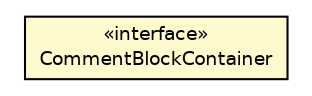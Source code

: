 #!/usr/local/bin/dot
#
# Class diagram 
# Generated by UMLGraph version 5.2 (http://www.umlgraph.org/)
#

digraph G {
	edge [fontname="Helvetica",fontsize=10,labelfontname="Helvetica",labelfontsize=10];
	node [fontname="Helvetica",fontsize=10,shape=plaintext];
	nodesep=0.25;
	ranksep=0.5;
	// chameleon.core.comment.CommentBlockContainer
	c4682 [label=<<table title="chameleon.core.comment.CommentBlockContainer" border="0" cellborder="1" cellspacing="0" cellpadding="2" port="p" bgcolor="lemonChiffon" href="./CommentBlockContainer.html">
		<tr><td><table border="0" cellspacing="0" cellpadding="1">
<tr><td align="center" balign="center"> &#171;interface&#187; </td></tr>
<tr><td align="center" balign="center"> CommentBlockContainer </td></tr>
		</table></td></tr>
		</table>>, fontname="Helvetica", fontcolor="black", fontsize=9.0];
}

